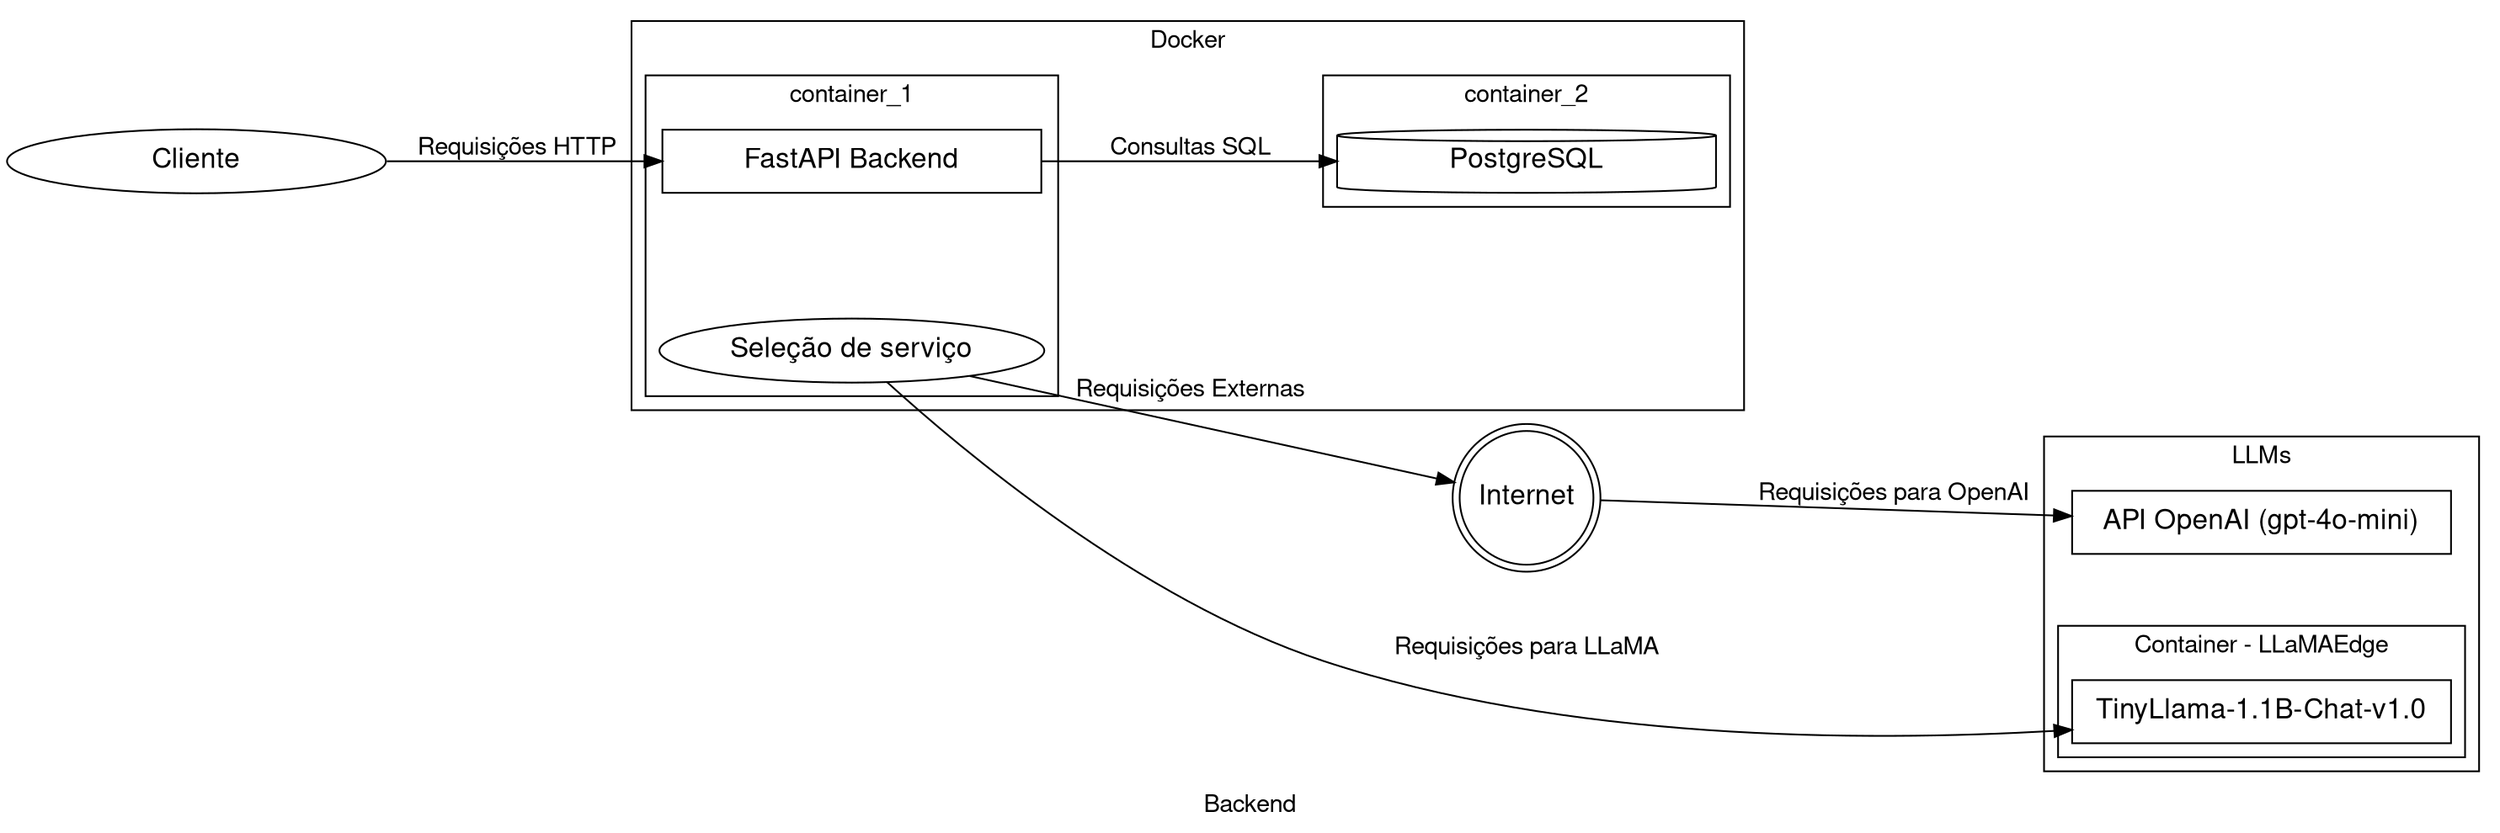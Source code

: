 // digraph arquitetura {
//     label="Backend"
//     // rankdir=LR;
//     nodesep=2
//     fontname="Helvetica,Arial,sans-serif"
//     node [fontname="Helvetica,Arial,sans-serif"]
//     edge [fontname="Helvetica,Arial,sans-serif"]
//     ranksep=3
//     graph [
//         rankdir = "LR"
//     ];
//     node [
//         fontsize = "16"
//         shape = "ellipse"
//         width=3
//     ];

//     // Cliente externo
//     Client [shape=ellipse, label="Cliente"];

//     // Cluster Docker
//     subgraph cluster_docker {
//         label="Docker";

//         // Nginx Proxy
//         nginx_proxy [shape=box, label="Nginx Proxy"];

//         // Load Balancer
//         load_balancer [shape=diamond, label="Load Balancer"];

//         // Cache Redis
//         redis_cache [shape=component, label="Redis Cache"];

//         // Sistema de Mensageria
//         message_queue [shape=parallelogram, label="RabbitMQ"];

//         // API Gateway
//         api_gateway [shape=hexagon, label="API Gateway"];

//         // Serviço de Autenticação
//         auth_service [shape=folder, label="Serviço de Autenticação"];

//         // Monitoramento
//         monitoring [shape=note, label="Monitoramento (Prometheus + Grafana)"];

//         // Centralizador de Logs
//         log_service [shape=note, label="Centralizador de Logs (ELK/Loki)"];

//         // Container 1 - API Backend
//         subgraph cluster_container_1 {
//             label="Container 1";
//             API [shape=box, label="FastAPI Backend"];
//             Worker1 [shape=box, label="Worker de Processamento 1"];
//             Worker2 [shape=box, label="Worker de Processamento 2"];
//         }

//         // Container 2 - Banco de Dados
//         subgraph cluster_container_2 {
//             label="Container 2";
//             DB [shape=cylinder, label="PostgreSQL"];
//             DB_replica [shape=cylinder, label="PostgreSQL Replica", style=dashed];
//         }
//     }

//     // Fluxo de comunicação
//     Client -> api_gateway [label="Requisições HTTP"];
//     api_gateway -> nginx_proxy [label="Encaminhamento"];
//     nginx_proxy -> load_balancer [label="Roteamento"];
//     load_balancer -> API [label="Distribuição de Carga"];
//     API -> redis_cache [label="Cache de Dados"];
//     API -> DB [label="Consultas SQL"];
//     redis_cache -> DB [label="Fallback para DB", style=dashed];

//     // Integração com a Message Queue
//     API -> message_queue [label="Publicação de Tarefas"];
//     message_queue -> Worker1 [label="Entrega de Tarefas"];
//     message_queue -> Worker2 [label="Entrega de Tarefas"];
//     Worker1 -> DB [label="Armazenamento de Resultados"];
//     // Worker2 -> DB [label="Armazenamento de Resultados"];

//     // Autenticação
//     api_gateway -> auth_service [label="Verificação de Autenticação"];

//     // Monitoramento e Logs
//     API -> monitoring [label="Métricas"];
//     API -> log_service [label="Logs"];
//     Worker1 -> monitoring [label="Métricas"];
//     Worker1 -> log_service [label="Logs"];
//     Worker2 -> monitoring [label="Métricas"];
//     Worker2 -> log_service [label="Logs"];

//     // Replica do Banco de Dados
//     DB -> DB_replica [label="Replicação de Dados", style=dashed];
// }

digraph arquitetura_v1 {
    label="Backend"
    rankdir=LR;
    nodesep=1
    fontname="Helvetica,Arial,sans-serif"

    node [fontname="Helvetica,Arial,sans-serif"]
    edge [fontname="Helvetica,Arial,sans-serif"]
    graph [
        rankdir = "LR"
    ];
    node [
        fontsize = "16"
        shape = "ellipse"
        width=3
    ];
    edge [
    ];
    Client [shape=ellipse, label="Cliente"];

    subgraph cluster_docker {
        label="Docker";
        subgraph cluster_container_1 {
            label="container_1";
            API [shape=box, label="FastAPI Backend"];
            Service_API [shape=ellipse, label="Seleção de serviço"];
        }
        subgraph cluster_container_2 {
            label="container_2";
            DB [shape=cylinder, label="PostgreSQL"];
        }
        // load_balancer
        // redis_cache
        // nginx_proxy
    }
    
    Internet [shape=doublecircle, label="Internet",width=1 ];
    
    Client -> API [label="Requisições HTTP"];
    API -> DB [label="Consultas SQL"];
    // Cluster de LLMs
    subgraph cluster_llms {
        label="LLMs";

        // Container LLaMA Local
        subgraph cluster_llama_container {
            label="Container - LLaMAEdge";
            llama_model [shape=box, label="TinyLlama-1.1B-Chat-v1.0"];
        }

        // API OpenAI
        openai_api [shape=box, label="API OpenAI (gpt-4o-mini)"];
    }

    // Fluxo de comunicação
    Service_API -> Internet [label="Requisições Externas"];
    Internet -> openai_api [label="Requisições para OpenAI"];
    Service_API -> llama_model [label="Requisições para LLaMA", labeldistance="0"];
    // Service_API -> llama_model [label="Requisições para LLaMA\nhttp://localhost:8080/v1/chat/completions"];

}

// digraph arquitetura_v2 {
//     label="Backend"
//     rankdir=LR;
//     fontname="Helvetica,Arial,sans-serif"
//     node [fontname="Helvetica,Arial,sans-serif"]
//     edge [fontname="Helvetica,Arial,sans-serif"]

//     graph [
//         rankdir = "LR"
//     ];
//     node [
//         fontsize = "16"
//         shape = "ellipse"
//         width=3
//     ];

//     // Cliente externo
//     Client [shape=ellipse, label="Cliente"];

//     // Cluster Docker
//     subgraph cluster_docker {
//         label="Docker";

//         // Nginx Proxy
//         nginx_proxy [shape=box, label="Nginx Proxy"];

//         // Load Balancer
//         load_balancer [shape=diamond, label="Load Balancer"];

//         // Cache Redis
//         redis_cache [shape=component, label="Redis Cache"];

//         // Container 1 - API Backend
//         subgraph cluster_container_1 {
//             label="Container 1";
//             API [shape=box, label="FastAPI Backend"];
//         }

//         // Container 2 - Banco de Dados
//         subgraph cluster_container_2 {
//             label="Container 2";
//             DB [shape=cylinder, label="PostgreSQL"];
//         }
//     }

//     // Fluxo de comunicação
//     Client -> nginx_proxy [label="Requisições HTTP"];
//     nginx_proxy -> load_balancer [label="Roteamento"];
//     load_balancer -> API [label="Distribuição de Carga"];
//     API -> redis_cache [label="Cache de Dados"];
//     API -> DB [label="Consultas SQL"];
//     redis_cache -> DB [label="Fallback para DB", style=dashed];
// }
